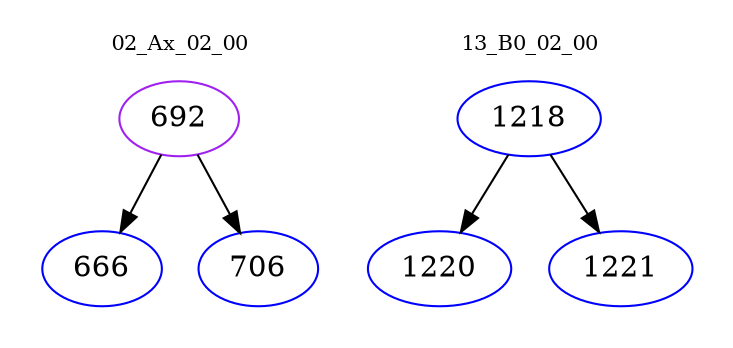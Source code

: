digraph{
subgraph cluster_0 {
color = white
label = "02_Ax_02_00";
fontsize=10;
T0_692 [label="692", color="purple"]
T0_692 -> T0_666 [color="black"]
T0_666 [label="666", color="blue"]
T0_692 -> T0_706 [color="black"]
T0_706 [label="706", color="blue"]
}
subgraph cluster_1 {
color = white
label = "13_B0_02_00";
fontsize=10;
T1_1218 [label="1218", color="blue"]
T1_1218 -> T1_1220 [color="black"]
T1_1220 [label="1220", color="blue"]
T1_1218 -> T1_1221 [color="black"]
T1_1221 [label="1221", color="blue"]
}
}
